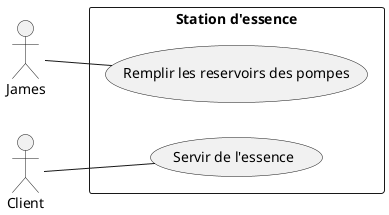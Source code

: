 @startuml ex1

left to right direction

Actor James
Actor Client


rectangle "Station d'essence"{
    usecase "Servir de l'essence" as UC1
    usecase "Remplir les reservoirs des pompes" as UC2
    
}

Client -- UC1

James -- UC2


@enduml

